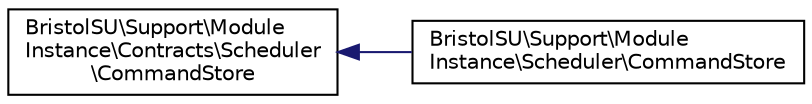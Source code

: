 digraph "Graphical Class Hierarchy"
{
  edge [fontname="Helvetica",fontsize="10",labelfontname="Helvetica",labelfontsize="10"];
  node [fontname="Helvetica",fontsize="10",shape=record];
  rankdir="LR";
  Node0 [label="BristolSU\\Support\\Module\lInstance\\Contracts\\Scheduler\l\\CommandStore",height=0.2,width=0.4,color="black", fillcolor="white", style="filled",URL="$interfaceBristolSU_1_1Support_1_1ModuleInstance_1_1Contracts_1_1Scheduler_1_1CommandStore.html"];
  Node0 -> Node1 [dir="back",color="midnightblue",fontsize="10",style="solid",fontname="Helvetica"];
  Node1 [label="BristolSU\\Support\\Module\lInstance\\Scheduler\\CommandStore",height=0.2,width=0.4,color="black", fillcolor="white", style="filled",URL="$classBristolSU_1_1Support_1_1ModuleInstance_1_1Scheduler_1_1CommandStore.html"];
}
